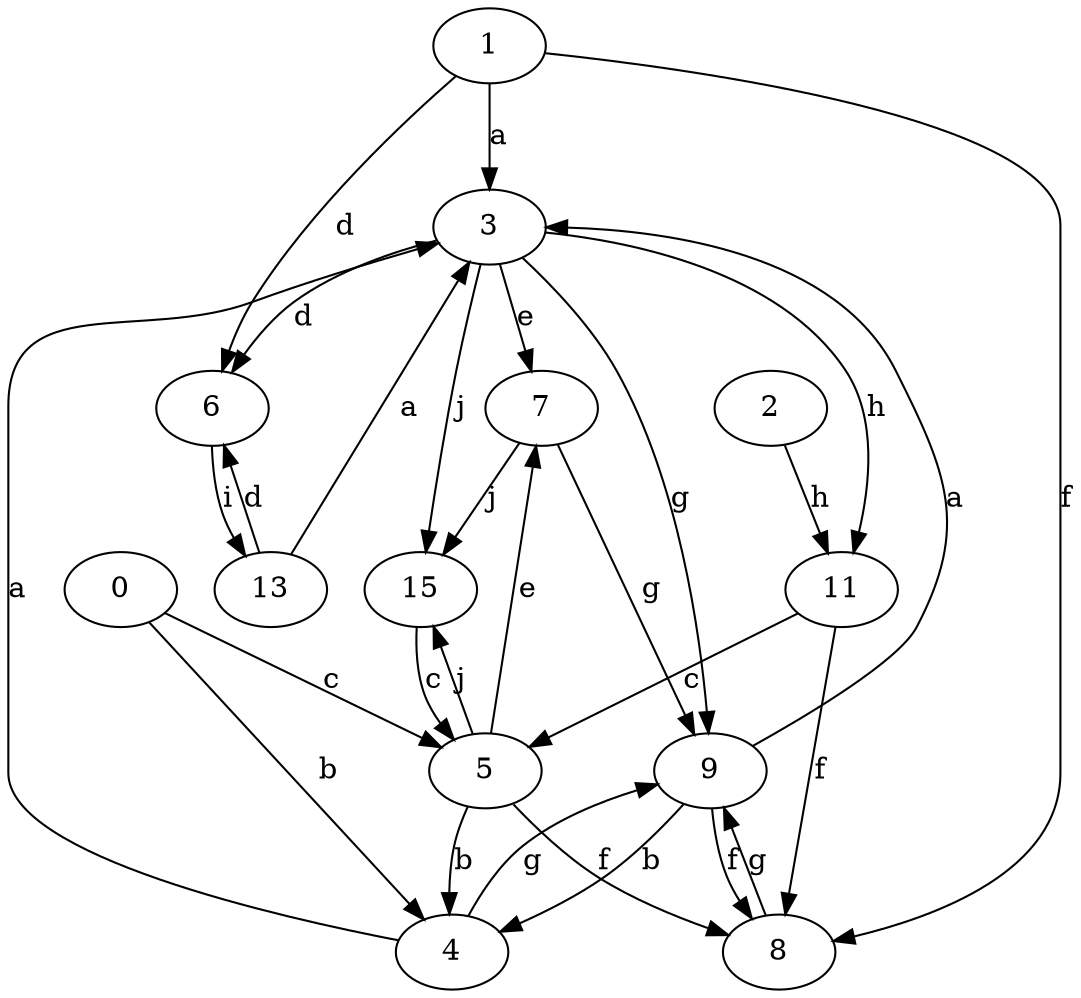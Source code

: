 strict digraph  {
1;
2;
0;
3;
4;
5;
6;
7;
8;
9;
11;
13;
15;
1 -> 3  [label=a];
1 -> 6  [label=d];
1 -> 8  [label=f];
2 -> 11  [label=h];
0 -> 4  [label=b];
0 -> 5  [label=c];
3 -> 6  [label=d];
3 -> 7  [label=e];
3 -> 9  [label=g];
3 -> 11  [label=h];
3 -> 15  [label=j];
4 -> 3  [label=a];
4 -> 9  [label=g];
5 -> 4  [label=b];
5 -> 7  [label=e];
5 -> 8  [label=f];
5 -> 15  [label=j];
6 -> 13  [label=i];
7 -> 9  [label=g];
7 -> 15  [label=j];
8 -> 9  [label=g];
9 -> 3  [label=a];
9 -> 4  [label=b];
9 -> 8  [label=f];
11 -> 5  [label=c];
11 -> 8  [label=f];
13 -> 3  [label=a];
13 -> 6  [label=d];
15 -> 5  [label=c];
}

